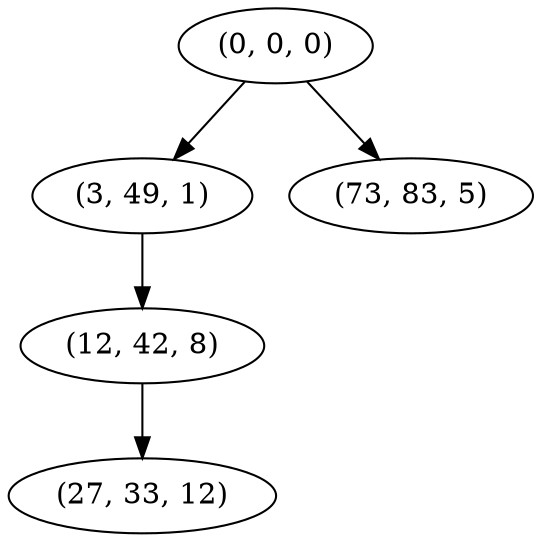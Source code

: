 digraph tree {
    "(0, 0, 0)";
    "(3, 49, 1)";
    "(12, 42, 8)";
    "(27, 33, 12)";
    "(73, 83, 5)";
    "(0, 0, 0)" -> "(3, 49, 1)";
    "(0, 0, 0)" -> "(73, 83, 5)";
    "(3, 49, 1)" -> "(12, 42, 8)";
    "(12, 42, 8)" -> "(27, 33, 12)";
}
